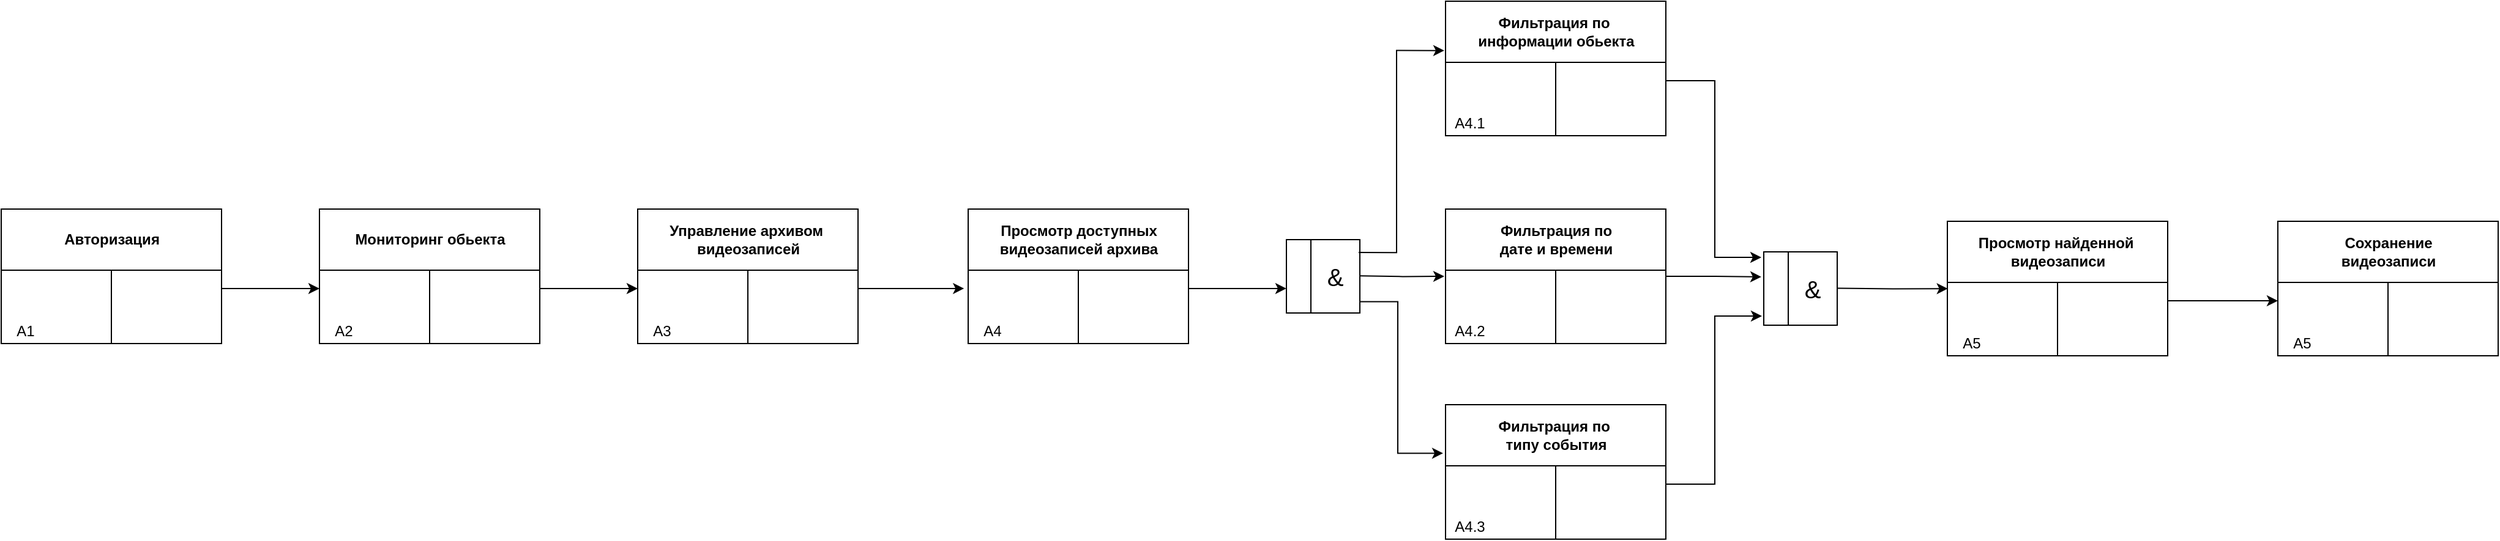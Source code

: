 <mxfile version="24.7.17">
  <diagram name="Страница — 1" id="KRfQy9JBhusGxHNGrQ7q">
    <mxGraphModel dx="956" dy="-672" grid="1" gridSize="10" guides="1" tooltips="1" connect="1" arrows="1" fold="1" page="1" pageScale="1" pageWidth="827" pageHeight="1169" math="0" shadow="0">
      <root>
        <mxCell id="0" />
        <mxCell id="1" parent="0" />
        <mxCell id="R_a7PJJj9mvmqYdg1Ctf-691" value="Авторизация" style="shape=table;startSize=50;container=1;collapsible=1;childLayout=tableLayout;fixedRows=1;rowLines=0;fontStyle=1;align=center;resizeLast=1;html=1;" vertex="1" parent="1">
          <mxGeometry x="600" y="1540" width="180" height="110" as="geometry" />
        </mxCell>
        <mxCell id="R_a7PJJj9mvmqYdg1Ctf-692" value="" style="shape=tableRow;horizontal=0;startSize=0;swimlaneHead=0;swimlaneBody=0;fillColor=none;collapsible=0;dropTarget=0;points=[[0,0.5],[1,0.5]];portConstraint=eastwest;top=0;left=0;right=0;bottom=0;" vertex="1" parent="R_a7PJJj9mvmqYdg1Ctf-691">
          <mxGeometry y="50" width="180" height="30" as="geometry" />
        </mxCell>
        <mxCell id="R_a7PJJj9mvmqYdg1Ctf-693" value="" style="shape=partialRectangle;connectable=0;fillColor=none;top=0;left=0;bottom=0;right=0;editable=1;overflow=hidden;whiteSpace=wrap;html=1;" vertex="1" parent="R_a7PJJj9mvmqYdg1Ctf-692">
          <mxGeometry width="90" height="30" as="geometry">
            <mxRectangle width="90" height="30" as="alternateBounds" />
          </mxGeometry>
        </mxCell>
        <mxCell id="R_a7PJJj9mvmqYdg1Ctf-694" value="" style="shape=partialRectangle;connectable=0;fillColor=none;top=0;left=0;bottom=0;right=0;align=left;spacingLeft=6;overflow=hidden;whiteSpace=wrap;html=1;" vertex="1" parent="R_a7PJJj9mvmqYdg1Ctf-692">
          <mxGeometry x="90" width="90" height="30" as="geometry">
            <mxRectangle width="90" height="30" as="alternateBounds" />
          </mxGeometry>
        </mxCell>
        <mxCell id="R_a7PJJj9mvmqYdg1Ctf-695" value="" style="shape=tableRow;horizontal=0;startSize=0;swimlaneHead=0;swimlaneBody=0;fillColor=none;collapsible=0;dropTarget=0;points=[[0,0.5],[1,0.5]];portConstraint=eastwest;top=0;left=0;right=0;bottom=0;" vertex="1" parent="R_a7PJJj9mvmqYdg1Ctf-691">
          <mxGeometry y="80" width="180" height="30" as="geometry" />
        </mxCell>
        <mxCell id="R_a7PJJj9mvmqYdg1Ctf-696" value="" style="shape=partialRectangle;connectable=0;fillColor=none;top=0;left=0;bottom=0;right=0;editable=1;overflow=hidden;whiteSpace=wrap;html=1;" vertex="1" parent="R_a7PJJj9mvmqYdg1Ctf-695">
          <mxGeometry width="90" height="30" as="geometry">
            <mxRectangle width="90" height="30" as="alternateBounds" />
          </mxGeometry>
        </mxCell>
        <mxCell id="R_a7PJJj9mvmqYdg1Ctf-697" value="" style="shape=partialRectangle;connectable=0;fillColor=none;top=0;left=0;bottom=0;right=0;align=left;spacingLeft=6;overflow=hidden;whiteSpace=wrap;html=1;" vertex="1" parent="R_a7PJJj9mvmqYdg1Ctf-695">
          <mxGeometry x="90" width="90" height="30" as="geometry">
            <mxRectangle width="90" height="30" as="alternateBounds" />
          </mxGeometry>
        </mxCell>
        <mxCell id="R_a7PJJj9mvmqYdg1Ctf-698" value="Мониторинг обьекта" style="shape=table;startSize=50;container=1;collapsible=1;childLayout=tableLayout;fixedRows=1;rowLines=0;fontStyle=1;align=center;resizeLast=1;html=1;" vertex="1" parent="1">
          <mxGeometry x="860" y="1540" width="180" height="110" as="geometry" />
        </mxCell>
        <mxCell id="R_a7PJJj9mvmqYdg1Ctf-699" value="" style="shape=tableRow;horizontal=0;startSize=0;swimlaneHead=0;swimlaneBody=0;fillColor=none;collapsible=0;dropTarget=0;points=[[0,0.5],[1,0.5]];portConstraint=eastwest;top=0;left=0;right=0;bottom=0;" vertex="1" parent="R_a7PJJj9mvmqYdg1Ctf-698">
          <mxGeometry y="50" width="180" height="30" as="geometry" />
        </mxCell>
        <mxCell id="R_a7PJJj9mvmqYdg1Ctf-700" value="" style="shape=partialRectangle;connectable=0;fillColor=none;top=0;left=0;bottom=0;right=0;editable=1;overflow=hidden;whiteSpace=wrap;html=1;" vertex="1" parent="R_a7PJJj9mvmqYdg1Ctf-699">
          <mxGeometry width="90" height="30" as="geometry">
            <mxRectangle width="90" height="30" as="alternateBounds" />
          </mxGeometry>
        </mxCell>
        <mxCell id="R_a7PJJj9mvmqYdg1Ctf-701" value="" style="shape=partialRectangle;connectable=0;fillColor=none;top=0;left=0;bottom=0;right=0;align=left;spacingLeft=6;overflow=hidden;whiteSpace=wrap;html=1;" vertex="1" parent="R_a7PJJj9mvmqYdg1Ctf-699">
          <mxGeometry x="90" width="90" height="30" as="geometry">
            <mxRectangle width="90" height="30" as="alternateBounds" />
          </mxGeometry>
        </mxCell>
        <mxCell id="R_a7PJJj9mvmqYdg1Ctf-702" value="" style="shape=tableRow;horizontal=0;startSize=0;swimlaneHead=0;swimlaneBody=0;fillColor=none;collapsible=0;dropTarget=0;points=[[0,0.5],[1,0.5]];portConstraint=eastwest;top=0;left=0;right=0;bottom=0;" vertex="1" parent="R_a7PJJj9mvmqYdg1Ctf-698">
          <mxGeometry y="80" width="180" height="30" as="geometry" />
        </mxCell>
        <mxCell id="R_a7PJJj9mvmqYdg1Ctf-703" value="" style="shape=partialRectangle;connectable=0;fillColor=none;top=0;left=0;bottom=0;right=0;editable=1;overflow=hidden;whiteSpace=wrap;html=1;" vertex="1" parent="R_a7PJJj9mvmqYdg1Ctf-702">
          <mxGeometry width="90" height="30" as="geometry">
            <mxRectangle width="90" height="30" as="alternateBounds" />
          </mxGeometry>
        </mxCell>
        <mxCell id="R_a7PJJj9mvmqYdg1Ctf-704" value="" style="shape=partialRectangle;connectable=0;fillColor=none;top=0;left=0;bottom=0;right=0;align=left;spacingLeft=6;overflow=hidden;whiteSpace=wrap;html=1;" vertex="1" parent="R_a7PJJj9mvmqYdg1Ctf-702">
          <mxGeometry x="90" width="90" height="30" as="geometry">
            <mxRectangle width="90" height="30" as="alternateBounds" />
          </mxGeometry>
        </mxCell>
        <mxCell id="R_a7PJJj9mvmqYdg1Ctf-705" style="edgeStyle=orthogonalEdgeStyle;rounded=0;orthogonalLoop=1;jettySize=auto;html=1;entryX=-0.056;entryY=0.333;entryDx=0;entryDy=0;entryPerimeter=0;" edge="1" parent="1">
          <mxGeometry relative="1" as="geometry">
            <mxPoint x="1300" y="1605.0" as="sourcePoint" />
            <mxPoint x="1386.64" y="1604.99" as="targetPoint" />
          </mxGeometry>
        </mxCell>
        <mxCell id="R_a7PJJj9mvmqYdg1Ctf-706" style="edgeStyle=orthogonalEdgeStyle;rounded=0;orthogonalLoop=1;jettySize=auto;html=1;entryX=0;entryY=0.5;entryDx=0;entryDy=0;" edge="1" parent="1" source="R_a7PJJj9mvmqYdg1Ctf-692" target="R_a7PJJj9mvmqYdg1Ctf-699">
          <mxGeometry relative="1" as="geometry" />
        </mxCell>
        <mxCell id="R_a7PJJj9mvmqYdg1Ctf-707" value="Просмотр доступных&lt;br&gt;видеозаписей архива" style="shape=table;startSize=50;container=1;collapsible=1;childLayout=tableLayout;fixedRows=1;rowLines=0;fontStyle=1;align=center;resizeLast=1;html=1;" vertex="1" parent="1">
          <mxGeometry x="1390" y="1540" width="180" height="110" as="geometry" />
        </mxCell>
        <mxCell id="R_a7PJJj9mvmqYdg1Ctf-708" value="" style="shape=tableRow;horizontal=0;startSize=0;swimlaneHead=0;swimlaneBody=0;fillColor=none;collapsible=0;dropTarget=0;points=[[0,0.5],[1,0.5]];portConstraint=eastwest;top=0;left=0;right=0;bottom=0;" vertex="1" parent="R_a7PJJj9mvmqYdg1Ctf-707">
          <mxGeometry y="50" width="180" height="30" as="geometry" />
        </mxCell>
        <mxCell id="R_a7PJJj9mvmqYdg1Ctf-709" value="" style="shape=partialRectangle;connectable=0;fillColor=none;top=0;left=0;bottom=0;right=0;editable=1;overflow=hidden;whiteSpace=wrap;html=1;" vertex="1" parent="R_a7PJJj9mvmqYdg1Ctf-708">
          <mxGeometry width="90" height="30" as="geometry">
            <mxRectangle width="90" height="30" as="alternateBounds" />
          </mxGeometry>
        </mxCell>
        <mxCell id="R_a7PJJj9mvmqYdg1Ctf-710" value="" style="shape=partialRectangle;connectable=0;fillColor=none;top=0;left=0;bottom=0;right=0;align=left;spacingLeft=6;overflow=hidden;whiteSpace=wrap;html=1;" vertex="1" parent="R_a7PJJj9mvmqYdg1Ctf-708">
          <mxGeometry x="90" width="90" height="30" as="geometry">
            <mxRectangle width="90" height="30" as="alternateBounds" />
          </mxGeometry>
        </mxCell>
        <mxCell id="R_a7PJJj9mvmqYdg1Ctf-711" value="" style="shape=tableRow;horizontal=0;startSize=0;swimlaneHead=0;swimlaneBody=0;fillColor=none;collapsible=0;dropTarget=0;points=[[0,0.5],[1,0.5]];portConstraint=eastwest;top=0;left=0;right=0;bottom=0;" vertex="1" parent="R_a7PJJj9mvmqYdg1Ctf-707">
          <mxGeometry y="80" width="180" height="30" as="geometry" />
        </mxCell>
        <mxCell id="R_a7PJJj9mvmqYdg1Ctf-712" value="" style="shape=partialRectangle;connectable=0;fillColor=none;top=0;left=0;bottom=0;right=0;editable=1;overflow=hidden;whiteSpace=wrap;html=1;" vertex="1" parent="R_a7PJJj9mvmqYdg1Ctf-711">
          <mxGeometry width="90" height="30" as="geometry">
            <mxRectangle width="90" height="30" as="alternateBounds" />
          </mxGeometry>
        </mxCell>
        <mxCell id="R_a7PJJj9mvmqYdg1Ctf-713" value="" style="shape=partialRectangle;connectable=0;fillColor=none;top=0;left=0;bottom=0;right=0;align=left;spacingLeft=6;overflow=hidden;whiteSpace=wrap;html=1;" vertex="1" parent="R_a7PJJj9mvmqYdg1Ctf-711">
          <mxGeometry x="90" width="90" height="30" as="geometry">
            <mxRectangle width="90" height="30" as="alternateBounds" />
          </mxGeometry>
        </mxCell>
        <mxCell id="R_a7PJJj9mvmqYdg1Ctf-714" value="" style="shape=table;startSize=0;container=1;collapsible=0;childLayout=tableLayout;fixedRows=1;rowLines=0;fontStyle=0;strokeColor=default;fontSize=16;" vertex="1" parent="1">
          <mxGeometry x="1650" y="1565" width="60" height="60" as="geometry" />
        </mxCell>
        <mxCell id="R_a7PJJj9mvmqYdg1Ctf-715" value="" style="shape=tableRow;horizontal=0;startSize=0;swimlaneHead=0;swimlaneBody=0;top=0;left=0;bottom=0;right=0;collapsible=0;dropTarget=0;fillColor=none;points=[[0,0.5],[1,0.5]];portConstraint=eastwest;strokeColor=inherit;fontSize=16;" vertex="1" parent="R_a7PJJj9mvmqYdg1Ctf-714">
          <mxGeometry width="60" height="30" as="geometry" />
        </mxCell>
        <mxCell id="R_a7PJJj9mvmqYdg1Ctf-716" value="" style="shape=partialRectangle;html=1;whiteSpace=wrap;connectable=0;fillColor=none;top=0;left=0;bottom=0;right=0;overflow=hidden;pointerEvents=1;strokeColor=inherit;fontSize=16;" vertex="1" parent="R_a7PJJj9mvmqYdg1Ctf-715">
          <mxGeometry width="20" height="30" as="geometry">
            <mxRectangle width="20" height="30" as="alternateBounds" />
          </mxGeometry>
        </mxCell>
        <mxCell id="R_a7PJJj9mvmqYdg1Ctf-717" value="" style="shape=partialRectangle;html=1;whiteSpace=wrap;connectable=0;fillColor=none;top=0;left=0;bottom=0;right=0;align=left;spacingLeft=6;overflow=hidden;strokeColor=inherit;fontSize=16;" vertex="1" parent="R_a7PJJj9mvmqYdg1Ctf-715">
          <mxGeometry x="20" width="40" height="30" as="geometry">
            <mxRectangle width="40" height="30" as="alternateBounds" />
          </mxGeometry>
        </mxCell>
        <mxCell id="R_a7PJJj9mvmqYdg1Ctf-718" value="" style="shape=tableRow;horizontal=0;startSize=0;swimlaneHead=0;swimlaneBody=0;top=0;left=0;bottom=0;right=0;collapsible=0;dropTarget=0;fillColor=none;points=[[0,0.5],[1,0.5]];portConstraint=eastwest;strokeColor=inherit;fontSize=16;" vertex="1" parent="R_a7PJJj9mvmqYdg1Ctf-714">
          <mxGeometry y="30" width="60" height="30" as="geometry" />
        </mxCell>
        <mxCell id="R_a7PJJj9mvmqYdg1Ctf-719" value="" style="shape=partialRectangle;html=1;whiteSpace=wrap;connectable=0;fillColor=none;top=0;left=0;bottom=0;right=0;overflow=hidden;strokeColor=inherit;fontSize=16;" vertex="1" parent="R_a7PJJj9mvmqYdg1Ctf-718">
          <mxGeometry width="20" height="30" as="geometry">
            <mxRectangle width="20" height="30" as="alternateBounds" />
          </mxGeometry>
        </mxCell>
        <mxCell id="R_a7PJJj9mvmqYdg1Ctf-720" value="" style="shape=partialRectangle;html=1;whiteSpace=wrap;connectable=0;fillColor=none;top=0;left=0;bottom=0;right=0;align=left;spacingLeft=6;overflow=hidden;strokeColor=inherit;fontSize=16;" vertex="1" parent="R_a7PJJj9mvmqYdg1Ctf-718">
          <mxGeometry x="20" width="40" height="30" as="geometry">
            <mxRectangle width="40" height="30" as="alternateBounds" />
          </mxGeometry>
        </mxCell>
        <mxCell id="R_a7PJJj9mvmqYdg1Ctf-721" value="&amp;amp;" style="text;html=1;align=center;verticalAlign=middle;whiteSpace=wrap;rounded=0;fontSize=20;" vertex="1" parent="1">
          <mxGeometry x="1660" y="1580" width="60" height="30" as="geometry" />
        </mxCell>
        <mxCell id="R_a7PJJj9mvmqYdg1Ctf-722" style="edgeStyle=orthogonalEdgeStyle;rounded=0;orthogonalLoop=1;jettySize=auto;html=1;entryX=0;entryY=0.333;entryDx=0;entryDy=0;entryPerimeter=0;" edge="1" parent="1" source="R_a7PJJj9mvmqYdg1Ctf-708" target="R_a7PJJj9mvmqYdg1Ctf-718">
          <mxGeometry relative="1" as="geometry" />
        </mxCell>
        <mxCell id="R_a7PJJj9mvmqYdg1Ctf-723" value="Фильтрация по&lt;br&gt;дате и времени" style="shape=table;startSize=50;container=1;collapsible=1;childLayout=tableLayout;fixedRows=1;rowLines=0;fontStyle=1;align=center;resizeLast=1;html=1;" vertex="1" parent="1">
          <mxGeometry x="1780" y="1540" width="180" height="110" as="geometry" />
        </mxCell>
        <mxCell id="R_a7PJJj9mvmqYdg1Ctf-724" value="" style="shape=tableRow;horizontal=0;startSize=0;swimlaneHead=0;swimlaneBody=0;fillColor=none;collapsible=0;dropTarget=0;points=[[0,0.5],[1,0.5]];portConstraint=eastwest;top=0;left=0;right=0;bottom=0;" vertex="1" parent="R_a7PJJj9mvmqYdg1Ctf-723">
          <mxGeometry y="50" width="180" height="30" as="geometry" />
        </mxCell>
        <mxCell id="R_a7PJJj9mvmqYdg1Ctf-725" value="" style="shape=partialRectangle;connectable=0;fillColor=none;top=0;left=0;bottom=0;right=0;editable=1;overflow=hidden;whiteSpace=wrap;html=1;" vertex="1" parent="R_a7PJJj9mvmqYdg1Ctf-724">
          <mxGeometry width="90" height="30" as="geometry">
            <mxRectangle width="90" height="30" as="alternateBounds" />
          </mxGeometry>
        </mxCell>
        <mxCell id="R_a7PJJj9mvmqYdg1Ctf-726" value="" style="shape=partialRectangle;connectable=0;fillColor=none;top=0;left=0;bottom=0;right=0;align=left;spacingLeft=6;overflow=hidden;whiteSpace=wrap;html=1;" vertex="1" parent="R_a7PJJj9mvmqYdg1Ctf-724">
          <mxGeometry x="90" width="90" height="30" as="geometry">
            <mxRectangle width="90" height="30" as="alternateBounds" />
          </mxGeometry>
        </mxCell>
        <mxCell id="R_a7PJJj9mvmqYdg1Ctf-727" value="" style="shape=tableRow;horizontal=0;startSize=0;swimlaneHead=0;swimlaneBody=0;fillColor=none;collapsible=0;dropTarget=0;points=[[0,0.5],[1,0.5]];portConstraint=eastwest;top=0;left=0;right=0;bottom=0;" vertex="1" parent="R_a7PJJj9mvmqYdg1Ctf-723">
          <mxGeometry y="80" width="180" height="30" as="geometry" />
        </mxCell>
        <mxCell id="R_a7PJJj9mvmqYdg1Ctf-728" value="" style="shape=partialRectangle;connectable=0;fillColor=none;top=0;left=0;bottom=0;right=0;editable=1;overflow=hidden;whiteSpace=wrap;html=1;" vertex="1" parent="R_a7PJJj9mvmqYdg1Ctf-727">
          <mxGeometry width="90" height="30" as="geometry">
            <mxRectangle width="90" height="30" as="alternateBounds" />
          </mxGeometry>
        </mxCell>
        <mxCell id="R_a7PJJj9mvmqYdg1Ctf-729" value="" style="shape=partialRectangle;connectable=0;fillColor=none;top=0;left=0;bottom=0;right=0;align=left;spacingLeft=6;overflow=hidden;whiteSpace=wrap;html=1;" vertex="1" parent="R_a7PJJj9mvmqYdg1Ctf-727">
          <mxGeometry x="90" width="90" height="30" as="geometry">
            <mxRectangle width="90" height="30" as="alternateBounds" />
          </mxGeometry>
        </mxCell>
        <mxCell id="R_a7PJJj9mvmqYdg1Ctf-730" value="Фильтрация по&amp;nbsp;&lt;br&gt;информации обьекта" style="shape=table;startSize=50;container=1;collapsible=1;childLayout=tableLayout;fixedRows=1;rowLines=0;fontStyle=1;align=center;resizeLast=1;html=1;" vertex="1" parent="1">
          <mxGeometry x="1780" y="1370" width="180" height="110" as="geometry" />
        </mxCell>
        <mxCell id="R_a7PJJj9mvmqYdg1Ctf-731" value="" style="shape=tableRow;horizontal=0;startSize=0;swimlaneHead=0;swimlaneBody=0;fillColor=none;collapsible=0;dropTarget=0;points=[[0,0.5],[1,0.5]];portConstraint=eastwest;top=0;left=0;right=0;bottom=0;" vertex="1" parent="R_a7PJJj9mvmqYdg1Ctf-730">
          <mxGeometry y="50" width="180" height="30" as="geometry" />
        </mxCell>
        <mxCell id="R_a7PJJj9mvmqYdg1Ctf-732" value="" style="shape=partialRectangle;connectable=0;fillColor=none;top=0;left=0;bottom=0;right=0;editable=1;overflow=hidden;whiteSpace=wrap;html=1;" vertex="1" parent="R_a7PJJj9mvmqYdg1Ctf-731">
          <mxGeometry width="90" height="30" as="geometry">
            <mxRectangle width="90" height="30" as="alternateBounds" />
          </mxGeometry>
        </mxCell>
        <mxCell id="R_a7PJJj9mvmqYdg1Ctf-733" value="" style="shape=partialRectangle;connectable=0;fillColor=none;top=0;left=0;bottom=0;right=0;align=left;spacingLeft=6;overflow=hidden;whiteSpace=wrap;html=1;" vertex="1" parent="R_a7PJJj9mvmqYdg1Ctf-731">
          <mxGeometry x="90" width="90" height="30" as="geometry">
            <mxRectangle width="90" height="30" as="alternateBounds" />
          </mxGeometry>
        </mxCell>
        <mxCell id="R_a7PJJj9mvmqYdg1Ctf-734" value="" style="shape=tableRow;horizontal=0;startSize=0;swimlaneHead=0;swimlaneBody=0;fillColor=none;collapsible=0;dropTarget=0;points=[[0,0.5],[1,0.5]];portConstraint=eastwest;top=0;left=0;right=0;bottom=0;" vertex="1" parent="R_a7PJJj9mvmqYdg1Ctf-730">
          <mxGeometry y="80" width="180" height="30" as="geometry" />
        </mxCell>
        <mxCell id="R_a7PJJj9mvmqYdg1Ctf-735" value="" style="shape=partialRectangle;connectable=0;fillColor=none;top=0;left=0;bottom=0;right=0;editable=1;overflow=hidden;whiteSpace=wrap;html=1;" vertex="1" parent="R_a7PJJj9mvmqYdg1Ctf-734">
          <mxGeometry width="90" height="30" as="geometry">
            <mxRectangle width="90" height="30" as="alternateBounds" />
          </mxGeometry>
        </mxCell>
        <mxCell id="R_a7PJJj9mvmqYdg1Ctf-736" value="" style="shape=partialRectangle;connectable=0;fillColor=none;top=0;left=0;bottom=0;right=0;align=left;spacingLeft=6;overflow=hidden;whiteSpace=wrap;html=1;" vertex="1" parent="R_a7PJJj9mvmqYdg1Ctf-734">
          <mxGeometry x="90" width="90" height="30" as="geometry">
            <mxRectangle width="90" height="30" as="alternateBounds" />
          </mxGeometry>
        </mxCell>
        <mxCell id="R_a7PJJj9mvmqYdg1Ctf-737" value="Фильтрация по&amp;nbsp;&lt;br&gt;типу события" style="shape=table;startSize=50;container=1;collapsible=1;childLayout=tableLayout;fixedRows=1;rowLines=0;fontStyle=1;align=center;resizeLast=1;html=1;" vertex="1" parent="1">
          <mxGeometry x="1780" y="1700" width="180" height="110" as="geometry" />
        </mxCell>
        <mxCell id="R_a7PJJj9mvmqYdg1Ctf-738" value="" style="shape=tableRow;horizontal=0;startSize=0;swimlaneHead=0;swimlaneBody=0;fillColor=none;collapsible=0;dropTarget=0;points=[[0,0.5],[1,0.5]];portConstraint=eastwest;top=0;left=0;right=0;bottom=0;" vertex="1" parent="R_a7PJJj9mvmqYdg1Ctf-737">
          <mxGeometry y="50" width="180" height="30" as="geometry" />
        </mxCell>
        <mxCell id="R_a7PJJj9mvmqYdg1Ctf-739" value="" style="shape=partialRectangle;connectable=0;fillColor=none;top=0;left=0;bottom=0;right=0;editable=1;overflow=hidden;whiteSpace=wrap;html=1;" vertex="1" parent="R_a7PJJj9mvmqYdg1Ctf-738">
          <mxGeometry width="90" height="30" as="geometry">
            <mxRectangle width="90" height="30" as="alternateBounds" />
          </mxGeometry>
        </mxCell>
        <mxCell id="R_a7PJJj9mvmqYdg1Ctf-740" value="" style="shape=partialRectangle;connectable=0;fillColor=none;top=0;left=0;bottom=0;right=0;align=left;spacingLeft=6;overflow=hidden;whiteSpace=wrap;html=1;" vertex="1" parent="R_a7PJJj9mvmqYdg1Ctf-738">
          <mxGeometry x="90" width="90" height="30" as="geometry">
            <mxRectangle width="90" height="30" as="alternateBounds" />
          </mxGeometry>
        </mxCell>
        <mxCell id="R_a7PJJj9mvmqYdg1Ctf-741" value="" style="shape=tableRow;horizontal=0;startSize=0;swimlaneHead=0;swimlaneBody=0;fillColor=none;collapsible=0;dropTarget=0;points=[[0,0.5],[1,0.5]];portConstraint=eastwest;top=0;left=0;right=0;bottom=0;" vertex="1" parent="R_a7PJJj9mvmqYdg1Ctf-737">
          <mxGeometry y="80" width="180" height="30" as="geometry" />
        </mxCell>
        <mxCell id="R_a7PJJj9mvmqYdg1Ctf-742" value="" style="shape=partialRectangle;connectable=0;fillColor=none;top=0;left=0;bottom=0;right=0;editable=1;overflow=hidden;whiteSpace=wrap;html=1;" vertex="1" parent="R_a7PJJj9mvmqYdg1Ctf-741">
          <mxGeometry width="90" height="30" as="geometry">
            <mxRectangle width="90" height="30" as="alternateBounds" />
          </mxGeometry>
        </mxCell>
        <mxCell id="R_a7PJJj9mvmqYdg1Ctf-743" value="" style="shape=partialRectangle;connectable=0;fillColor=none;top=0;left=0;bottom=0;right=0;align=left;spacingLeft=6;overflow=hidden;whiteSpace=wrap;html=1;" vertex="1" parent="R_a7PJJj9mvmqYdg1Ctf-741">
          <mxGeometry x="90" width="90" height="30" as="geometry">
            <mxRectangle width="90" height="30" as="alternateBounds" />
          </mxGeometry>
        </mxCell>
        <mxCell id="R_a7PJJj9mvmqYdg1Ctf-744" style="edgeStyle=orthogonalEdgeStyle;rounded=0;orthogonalLoop=1;jettySize=auto;html=1;" edge="1" parent="1">
          <mxGeometry relative="1" as="geometry">
            <mxPoint x="1710" y="1594.67" as="sourcePoint" />
            <mxPoint x="1779" y="1595" as="targetPoint" />
          </mxGeometry>
        </mxCell>
        <mxCell id="R_a7PJJj9mvmqYdg1Ctf-745" style="edgeStyle=orthogonalEdgeStyle;rounded=0;orthogonalLoop=1;jettySize=auto;html=1;exitX=0.984;exitY=0.176;exitDx=0;exitDy=0;exitPerimeter=0;" edge="1" parent="1" source="R_a7PJJj9mvmqYdg1Ctf-714">
          <mxGeometry relative="1" as="geometry">
            <mxPoint x="1720" y="1576" as="sourcePoint" />
            <mxPoint x="1779" y="1410.33" as="targetPoint" />
            <Array as="points">
              <mxPoint x="1740" y="1576" />
              <mxPoint x="1740" y="1410" />
            </Array>
          </mxGeometry>
        </mxCell>
        <mxCell id="R_a7PJJj9mvmqYdg1Ctf-746" style="edgeStyle=orthogonalEdgeStyle;rounded=0;orthogonalLoop=1;jettySize=auto;html=1;exitX=0.984;exitY=0.176;exitDx=0;exitDy=0;exitPerimeter=0;entryX=-0.011;entryY=0.361;entryDx=0;entryDy=0;entryPerimeter=0;" edge="1" parent="1" target="R_a7PJJj9mvmqYdg1Ctf-737">
          <mxGeometry relative="1" as="geometry">
            <mxPoint x="1710" y="1615.73" as="sourcePoint" />
            <mxPoint x="1780" y="1450.06" as="targetPoint" />
            <Array as="points">
              <mxPoint x="1741" y="1616" />
              <mxPoint x="1741" y="1740" />
            </Array>
          </mxGeometry>
        </mxCell>
        <mxCell id="R_a7PJJj9mvmqYdg1Ctf-747" value="" style="shape=table;startSize=0;container=1;collapsible=0;childLayout=tableLayout;fixedRows=1;rowLines=0;fontStyle=0;strokeColor=default;fontSize=16;" vertex="1" parent="1">
          <mxGeometry x="2040" y="1575" width="60" height="60" as="geometry" />
        </mxCell>
        <mxCell id="R_a7PJJj9mvmqYdg1Ctf-748" value="" style="shape=tableRow;horizontal=0;startSize=0;swimlaneHead=0;swimlaneBody=0;top=0;left=0;bottom=0;right=0;collapsible=0;dropTarget=0;fillColor=none;points=[[0,0.5],[1,0.5]];portConstraint=eastwest;strokeColor=inherit;fontSize=16;" vertex="1" parent="R_a7PJJj9mvmqYdg1Ctf-747">
          <mxGeometry width="60" height="30" as="geometry" />
        </mxCell>
        <mxCell id="R_a7PJJj9mvmqYdg1Ctf-749" value="" style="shape=partialRectangle;html=1;whiteSpace=wrap;connectable=0;fillColor=none;top=0;left=0;bottom=0;right=0;overflow=hidden;pointerEvents=1;strokeColor=inherit;fontSize=16;" vertex="1" parent="R_a7PJJj9mvmqYdg1Ctf-748">
          <mxGeometry width="20" height="30" as="geometry">
            <mxRectangle width="20" height="30" as="alternateBounds" />
          </mxGeometry>
        </mxCell>
        <mxCell id="R_a7PJJj9mvmqYdg1Ctf-750" value="" style="shape=partialRectangle;html=1;whiteSpace=wrap;connectable=0;fillColor=none;top=0;left=0;bottom=0;right=0;align=left;spacingLeft=6;overflow=hidden;strokeColor=inherit;fontSize=16;" vertex="1" parent="R_a7PJJj9mvmqYdg1Ctf-748">
          <mxGeometry x="20" width="40" height="30" as="geometry">
            <mxRectangle width="40" height="30" as="alternateBounds" />
          </mxGeometry>
        </mxCell>
        <mxCell id="R_a7PJJj9mvmqYdg1Ctf-751" value="" style="shape=tableRow;horizontal=0;startSize=0;swimlaneHead=0;swimlaneBody=0;top=0;left=0;bottom=0;right=0;collapsible=0;dropTarget=0;fillColor=none;points=[[0,0.5],[1,0.5]];portConstraint=eastwest;strokeColor=inherit;fontSize=16;" vertex="1" parent="R_a7PJJj9mvmqYdg1Ctf-747">
          <mxGeometry y="30" width="60" height="30" as="geometry" />
        </mxCell>
        <mxCell id="R_a7PJJj9mvmqYdg1Ctf-752" value="" style="shape=partialRectangle;html=1;whiteSpace=wrap;connectable=0;fillColor=none;top=0;left=0;bottom=0;right=0;overflow=hidden;strokeColor=inherit;fontSize=16;" vertex="1" parent="R_a7PJJj9mvmqYdg1Ctf-751">
          <mxGeometry width="20" height="30" as="geometry">
            <mxRectangle width="20" height="30" as="alternateBounds" />
          </mxGeometry>
        </mxCell>
        <mxCell id="R_a7PJJj9mvmqYdg1Ctf-753" value="" style="shape=partialRectangle;html=1;whiteSpace=wrap;connectable=0;fillColor=none;top=0;left=0;bottom=0;right=0;align=left;spacingLeft=6;overflow=hidden;strokeColor=inherit;fontSize=16;" vertex="1" parent="R_a7PJJj9mvmqYdg1Ctf-751">
          <mxGeometry x="20" width="40" height="30" as="geometry">
            <mxRectangle width="40" height="30" as="alternateBounds" />
          </mxGeometry>
        </mxCell>
        <mxCell id="R_a7PJJj9mvmqYdg1Ctf-754" value="&amp;amp;" style="text;html=1;align=center;verticalAlign=middle;whiteSpace=wrap;rounded=0;fontSize=20;" vertex="1" parent="1">
          <mxGeometry x="2050" y="1590" width="60" height="30" as="geometry" />
        </mxCell>
        <mxCell id="R_a7PJJj9mvmqYdg1Ctf-755" style="edgeStyle=orthogonalEdgeStyle;rounded=0;orthogonalLoop=1;jettySize=auto;html=1;entryX=-0.025;entryY=0.75;entryDx=0;entryDy=0;entryPerimeter=0;" edge="1" parent="1" source="R_a7PJJj9mvmqYdg1Ctf-738" target="R_a7PJJj9mvmqYdg1Ctf-751">
          <mxGeometry relative="1" as="geometry" />
        </mxCell>
        <mxCell id="R_a7PJJj9mvmqYdg1Ctf-756" style="edgeStyle=orthogonalEdgeStyle;rounded=0;orthogonalLoop=1;jettySize=auto;html=1;entryX=-0.033;entryY=0.683;entryDx=0;entryDy=0;entryPerimeter=0;" edge="1" parent="1" source="R_a7PJJj9mvmqYdg1Ctf-723" target="R_a7PJJj9mvmqYdg1Ctf-748">
          <mxGeometry relative="1" as="geometry" />
        </mxCell>
        <mxCell id="R_a7PJJj9mvmqYdg1Ctf-757" style="edgeStyle=orthogonalEdgeStyle;rounded=0;orthogonalLoop=1;jettySize=auto;html=1;entryX=-0.033;entryY=0.15;entryDx=0;entryDy=0;entryPerimeter=0;" edge="1" parent="1" source="R_a7PJJj9mvmqYdg1Ctf-731" target="R_a7PJJj9mvmqYdg1Ctf-748">
          <mxGeometry relative="1" as="geometry" />
        </mxCell>
        <mxCell id="R_a7PJJj9mvmqYdg1Ctf-758" value="Просмотр найденной&amp;nbsp;&lt;br&gt;видеозаписи" style="shape=table;startSize=50;container=1;collapsible=1;childLayout=tableLayout;fixedRows=1;rowLines=0;fontStyle=1;align=center;resizeLast=1;html=1;" vertex="1" parent="1">
          <mxGeometry x="2190" y="1550" width="180" height="110" as="geometry" />
        </mxCell>
        <mxCell id="R_a7PJJj9mvmqYdg1Ctf-759" value="" style="shape=tableRow;horizontal=0;startSize=0;swimlaneHead=0;swimlaneBody=0;fillColor=none;collapsible=0;dropTarget=0;points=[[0,0.5],[1,0.5]];portConstraint=eastwest;top=0;left=0;right=0;bottom=0;" vertex="1" parent="R_a7PJJj9mvmqYdg1Ctf-758">
          <mxGeometry y="50" width="180" height="30" as="geometry" />
        </mxCell>
        <mxCell id="R_a7PJJj9mvmqYdg1Ctf-760" value="" style="shape=partialRectangle;connectable=0;fillColor=none;top=0;left=0;bottom=0;right=0;editable=1;overflow=hidden;whiteSpace=wrap;html=1;" vertex="1" parent="R_a7PJJj9mvmqYdg1Ctf-759">
          <mxGeometry width="90" height="30" as="geometry">
            <mxRectangle width="90" height="30" as="alternateBounds" />
          </mxGeometry>
        </mxCell>
        <mxCell id="R_a7PJJj9mvmqYdg1Ctf-761" value="" style="shape=partialRectangle;connectable=0;fillColor=none;top=0;left=0;bottom=0;right=0;align=left;spacingLeft=6;overflow=hidden;whiteSpace=wrap;html=1;" vertex="1" parent="R_a7PJJj9mvmqYdg1Ctf-759">
          <mxGeometry x="90" width="90" height="30" as="geometry">
            <mxRectangle width="90" height="30" as="alternateBounds" />
          </mxGeometry>
        </mxCell>
        <mxCell id="R_a7PJJj9mvmqYdg1Ctf-762" value="" style="shape=tableRow;horizontal=0;startSize=0;swimlaneHead=0;swimlaneBody=0;fillColor=none;collapsible=0;dropTarget=0;points=[[0,0.5],[1,0.5]];portConstraint=eastwest;top=0;left=0;right=0;bottom=0;" vertex="1" parent="R_a7PJJj9mvmqYdg1Ctf-758">
          <mxGeometry y="80" width="180" height="30" as="geometry" />
        </mxCell>
        <mxCell id="R_a7PJJj9mvmqYdg1Ctf-763" value="" style="shape=partialRectangle;connectable=0;fillColor=none;top=0;left=0;bottom=0;right=0;editable=1;overflow=hidden;whiteSpace=wrap;html=1;" vertex="1" parent="R_a7PJJj9mvmqYdg1Ctf-762">
          <mxGeometry width="90" height="30" as="geometry">
            <mxRectangle width="90" height="30" as="alternateBounds" />
          </mxGeometry>
        </mxCell>
        <mxCell id="R_a7PJJj9mvmqYdg1Ctf-764" value="" style="shape=partialRectangle;connectable=0;fillColor=none;top=0;left=0;bottom=0;right=0;align=left;spacingLeft=6;overflow=hidden;whiteSpace=wrap;html=1;" vertex="1" parent="R_a7PJJj9mvmqYdg1Ctf-762">
          <mxGeometry x="90" width="90" height="30" as="geometry">
            <mxRectangle width="90" height="30" as="alternateBounds" />
          </mxGeometry>
        </mxCell>
        <mxCell id="R_a7PJJj9mvmqYdg1Ctf-765" style="edgeStyle=orthogonalEdgeStyle;rounded=0;orthogonalLoop=1;jettySize=auto;html=1;entryX=0.002;entryY=0.17;entryDx=0;entryDy=0;entryPerimeter=0;" edge="1" parent="1" target="R_a7PJJj9mvmqYdg1Ctf-759">
          <mxGeometry relative="1" as="geometry">
            <mxPoint x="2100" y="1604.77" as="sourcePoint" />
            <mxPoint x="2178" y="1604.77" as="targetPoint" />
          </mxGeometry>
        </mxCell>
        <mxCell id="R_a7PJJj9mvmqYdg1Ctf-766" value="&lt;div style=&quot;text-align: center;&quot;&gt;&lt;span style=&quot;text-align: start; background-color: initial;&quot;&gt;A4.1&lt;/span&gt;&lt;span style=&quot;color: rgba(0, 0, 0, 0); font-family: monospace; font-size: 0px; text-align: start; text-wrap: nowrap; background-color: initial;&quot;&gt;%3CmxGraphModel%3E%3Croot%3E%3CmxCell%20id%3D%220%22%2F%3E%3CmxCell%20id%3D%221%22%20parent%3D%220%22%2F%3E%3CmxCell%20id%3D%222%22%20value%3D%22A2%22%20style%3D%22text%3Bhtml%3D1%3Balign%3Dcenter%3BverticalAlign%3Dmiddle%3BwhiteSpace%3Dwrap%3Brounded%3D0%3B%22%20vertex%3D%221%22%20parent%3D%221%22%3E%3CmxGeometry%20x%3D%22550%22%20y%3D%22640%22%20width%3D%2240%22%20height%3D%2220%22%20as%3D%22geometry%22%2F%3E%3C%2FmxCell%3E%3C%2Froot%3E%3C%2FmxGraphModel%3&lt;/span&gt;&lt;/div&gt;" style="text;html=1;align=center;verticalAlign=middle;whiteSpace=wrap;rounded=0;" vertex="1" parent="1">
          <mxGeometry x="1780" y="1460" width="40" height="20" as="geometry" />
        </mxCell>
        <mxCell id="R_a7PJJj9mvmqYdg1Ctf-767" value="A4.2" style="text;html=1;align=center;verticalAlign=middle;whiteSpace=wrap;rounded=0;" vertex="1" parent="1">
          <mxGeometry x="1780" y="1630" width="40" height="20" as="geometry" />
        </mxCell>
        <mxCell id="R_a7PJJj9mvmqYdg1Ctf-768" value="A4.3" style="text;html=1;align=center;verticalAlign=middle;whiteSpace=wrap;rounded=0;" vertex="1" parent="1">
          <mxGeometry x="1780" y="1790" width="40" height="20" as="geometry" />
        </mxCell>
        <mxCell id="R_a7PJJj9mvmqYdg1Ctf-769" value="A1&lt;span style=&quot;color: rgba(0, 0, 0, 0); font-family: monospace; font-size: 0px; text-align: start; text-wrap: nowrap;&quot;&gt;%3CmxGraphModel%3E%3Croot%3E%3CmxCell%20id%3D%220%22%2F%3E%3CmxCell%20id%3D%221%22%20parent%3D%220%22%2F%3E%3CmxCell%20id%3D%222%22%20value%3D%22A2%22%20style%3D%22text%3Bhtml%3D1%3Balign%3Dcenter%3BverticalAlign%3Dmiddle%3BwhiteSpace%3Dwrap%3Brounded%3D0%3B%22%20vertex%3D%221%22%20parent%3D%221%22%3E%3CmxGeometry%20x%3D%22550%22%20y%3D%22640%22%20width%3D%2240%22%20height%3D%2220%22%20as%3D%22geometry%22%2F%3E%3C%2FmxCell%3E%3C%2Froot%3E%3C%2FmxGraphModel%1&lt;/span&gt;" style="text;html=1;align=center;verticalAlign=middle;whiteSpace=wrap;rounded=0;" vertex="1" parent="1">
          <mxGeometry x="600" y="1630" width="40" height="20" as="geometry" />
        </mxCell>
        <mxCell id="R_a7PJJj9mvmqYdg1Ctf-770" value="Управление архивом&amp;nbsp;&lt;br&gt;видеозаписей" style="shape=table;startSize=50;container=1;collapsible=1;childLayout=tableLayout;fixedRows=1;rowLines=0;fontStyle=1;align=center;resizeLast=1;html=1;" vertex="1" parent="1">
          <mxGeometry x="1120" y="1540" width="180" height="110" as="geometry" />
        </mxCell>
        <mxCell id="R_a7PJJj9mvmqYdg1Ctf-771" value="" style="shape=tableRow;horizontal=0;startSize=0;swimlaneHead=0;swimlaneBody=0;fillColor=none;collapsible=0;dropTarget=0;points=[[0,0.5],[1,0.5]];portConstraint=eastwest;top=0;left=0;right=0;bottom=0;" vertex="1" parent="R_a7PJJj9mvmqYdg1Ctf-770">
          <mxGeometry y="50" width="180" height="30" as="geometry" />
        </mxCell>
        <mxCell id="R_a7PJJj9mvmqYdg1Ctf-772" value="" style="shape=partialRectangle;connectable=0;fillColor=none;top=0;left=0;bottom=0;right=0;editable=1;overflow=hidden;whiteSpace=wrap;html=1;" vertex="1" parent="R_a7PJJj9mvmqYdg1Ctf-771">
          <mxGeometry width="90" height="30" as="geometry">
            <mxRectangle width="90" height="30" as="alternateBounds" />
          </mxGeometry>
        </mxCell>
        <mxCell id="R_a7PJJj9mvmqYdg1Ctf-773" value="" style="shape=partialRectangle;connectable=0;fillColor=none;top=0;left=0;bottom=0;right=0;align=left;spacingLeft=6;overflow=hidden;whiteSpace=wrap;html=1;" vertex="1" parent="R_a7PJJj9mvmqYdg1Ctf-771">
          <mxGeometry x="90" width="90" height="30" as="geometry">
            <mxRectangle width="90" height="30" as="alternateBounds" />
          </mxGeometry>
        </mxCell>
        <mxCell id="R_a7PJJj9mvmqYdg1Ctf-774" value="" style="shape=tableRow;horizontal=0;startSize=0;swimlaneHead=0;swimlaneBody=0;fillColor=none;collapsible=0;dropTarget=0;points=[[0,0.5],[1,0.5]];portConstraint=eastwest;top=0;left=0;right=0;bottom=0;" vertex="1" parent="R_a7PJJj9mvmqYdg1Ctf-770">
          <mxGeometry y="80" width="180" height="30" as="geometry" />
        </mxCell>
        <mxCell id="R_a7PJJj9mvmqYdg1Ctf-775" value="" style="shape=partialRectangle;connectable=0;fillColor=none;top=0;left=0;bottom=0;right=0;editable=1;overflow=hidden;whiteSpace=wrap;html=1;" vertex="1" parent="R_a7PJJj9mvmqYdg1Ctf-774">
          <mxGeometry width="90" height="30" as="geometry">
            <mxRectangle width="90" height="30" as="alternateBounds" />
          </mxGeometry>
        </mxCell>
        <mxCell id="R_a7PJJj9mvmqYdg1Ctf-776" value="" style="shape=partialRectangle;connectable=0;fillColor=none;top=0;left=0;bottom=0;right=0;align=left;spacingLeft=6;overflow=hidden;whiteSpace=wrap;html=1;" vertex="1" parent="R_a7PJJj9mvmqYdg1Ctf-774">
          <mxGeometry x="90" width="90" height="30" as="geometry">
            <mxRectangle width="90" height="30" as="alternateBounds" />
          </mxGeometry>
        </mxCell>
        <mxCell id="R_a7PJJj9mvmqYdg1Ctf-777" style="edgeStyle=orthogonalEdgeStyle;rounded=0;orthogonalLoop=1;jettySize=auto;html=1;entryX=0;entryY=0.5;entryDx=0;entryDy=0;" edge="1" parent="1" source="R_a7PJJj9mvmqYdg1Ctf-699" target="R_a7PJJj9mvmqYdg1Ctf-771">
          <mxGeometry relative="1" as="geometry" />
        </mxCell>
        <mxCell id="R_a7PJJj9mvmqYdg1Ctf-778" value="A2" style="text;html=1;align=center;verticalAlign=middle;whiteSpace=wrap;rounded=0;" vertex="1" parent="1">
          <mxGeometry x="860" y="1630" width="40" height="20" as="geometry" />
        </mxCell>
        <mxCell id="R_a7PJJj9mvmqYdg1Ctf-779" value="A3" style="text;html=1;align=center;verticalAlign=middle;whiteSpace=wrap;rounded=0;" vertex="1" parent="1">
          <mxGeometry x="1120" y="1630" width="40" height="20" as="geometry" />
        </mxCell>
        <mxCell id="R_a7PJJj9mvmqYdg1Ctf-780" value="A4" style="text;html=1;align=center;verticalAlign=middle;whiteSpace=wrap;rounded=0;" vertex="1" parent="1">
          <mxGeometry x="1390" y="1630" width="40" height="20" as="geometry" />
        </mxCell>
        <mxCell id="R_a7PJJj9mvmqYdg1Ctf-781" value="A5" style="text;html=1;align=center;verticalAlign=middle;whiteSpace=wrap;rounded=0;" vertex="1" parent="1">
          <mxGeometry x="2190" y="1640" width="40" height="20" as="geometry" />
        </mxCell>
        <mxCell id="R_a7PJJj9mvmqYdg1Ctf-782" value="Сохранение&lt;br&gt;видеозаписи" style="shape=table;startSize=50;container=1;collapsible=1;childLayout=tableLayout;fixedRows=1;rowLines=0;fontStyle=1;align=center;resizeLast=1;html=1;" vertex="1" parent="1">
          <mxGeometry x="2460" y="1550" width="180" height="110" as="geometry" />
        </mxCell>
        <mxCell id="R_a7PJJj9mvmqYdg1Ctf-783" value="" style="shape=tableRow;horizontal=0;startSize=0;swimlaneHead=0;swimlaneBody=0;fillColor=none;collapsible=0;dropTarget=0;points=[[0,0.5],[1,0.5]];portConstraint=eastwest;top=0;left=0;right=0;bottom=0;" vertex="1" parent="R_a7PJJj9mvmqYdg1Ctf-782">
          <mxGeometry y="50" width="180" height="30" as="geometry" />
        </mxCell>
        <mxCell id="R_a7PJJj9mvmqYdg1Ctf-784" value="" style="shape=partialRectangle;connectable=0;fillColor=none;top=0;left=0;bottom=0;right=0;editable=1;overflow=hidden;whiteSpace=wrap;html=1;" vertex="1" parent="R_a7PJJj9mvmqYdg1Ctf-783">
          <mxGeometry width="90" height="30" as="geometry">
            <mxRectangle width="90" height="30" as="alternateBounds" />
          </mxGeometry>
        </mxCell>
        <mxCell id="R_a7PJJj9mvmqYdg1Ctf-785" value="" style="shape=partialRectangle;connectable=0;fillColor=none;top=0;left=0;bottom=0;right=0;align=left;spacingLeft=6;overflow=hidden;whiteSpace=wrap;html=1;" vertex="1" parent="R_a7PJJj9mvmqYdg1Ctf-783">
          <mxGeometry x="90" width="90" height="30" as="geometry">
            <mxRectangle width="90" height="30" as="alternateBounds" />
          </mxGeometry>
        </mxCell>
        <mxCell id="R_a7PJJj9mvmqYdg1Ctf-786" value="" style="shape=tableRow;horizontal=0;startSize=0;swimlaneHead=0;swimlaneBody=0;fillColor=none;collapsible=0;dropTarget=0;points=[[0,0.5],[1,0.5]];portConstraint=eastwest;top=0;left=0;right=0;bottom=0;" vertex="1" parent="R_a7PJJj9mvmqYdg1Ctf-782">
          <mxGeometry y="80" width="180" height="30" as="geometry" />
        </mxCell>
        <mxCell id="R_a7PJJj9mvmqYdg1Ctf-787" value="" style="shape=partialRectangle;connectable=0;fillColor=none;top=0;left=0;bottom=0;right=0;editable=1;overflow=hidden;whiteSpace=wrap;html=1;" vertex="1" parent="R_a7PJJj9mvmqYdg1Ctf-786">
          <mxGeometry width="90" height="30" as="geometry">
            <mxRectangle width="90" height="30" as="alternateBounds" />
          </mxGeometry>
        </mxCell>
        <mxCell id="R_a7PJJj9mvmqYdg1Ctf-788" value="" style="shape=partialRectangle;connectable=0;fillColor=none;top=0;left=0;bottom=0;right=0;align=left;spacingLeft=6;overflow=hidden;whiteSpace=wrap;html=1;" vertex="1" parent="R_a7PJJj9mvmqYdg1Ctf-786">
          <mxGeometry x="90" width="90" height="30" as="geometry">
            <mxRectangle width="90" height="30" as="alternateBounds" />
          </mxGeometry>
        </mxCell>
        <mxCell id="R_a7PJJj9mvmqYdg1Ctf-789" style="edgeStyle=orthogonalEdgeStyle;rounded=0;orthogonalLoop=1;jettySize=auto;html=1;entryX=0;entryY=0.5;entryDx=0;entryDy=0;" edge="1" parent="1" source="R_a7PJJj9mvmqYdg1Ctf-759" target="R_a7PJJj9mvmqYdg1Ctf-783">
          <mxGeometry relative="1" as="geometry" />
        </mxCell>
        <mxCell id="R_a7PJJj9mvmqYdg1Ctf-790" value="A5" style="text;html=1;align=center;verticalAlign=middle;whiteSpace=wrap;rounded=0;" vertex="1" parent="1">
          <mxGeometry x="2460" y="1640" width="40" height="20" as="geometry" />
        </mxCell>
      </root>
    </mxGraphModel>
  </diagram>
</mxfile>
